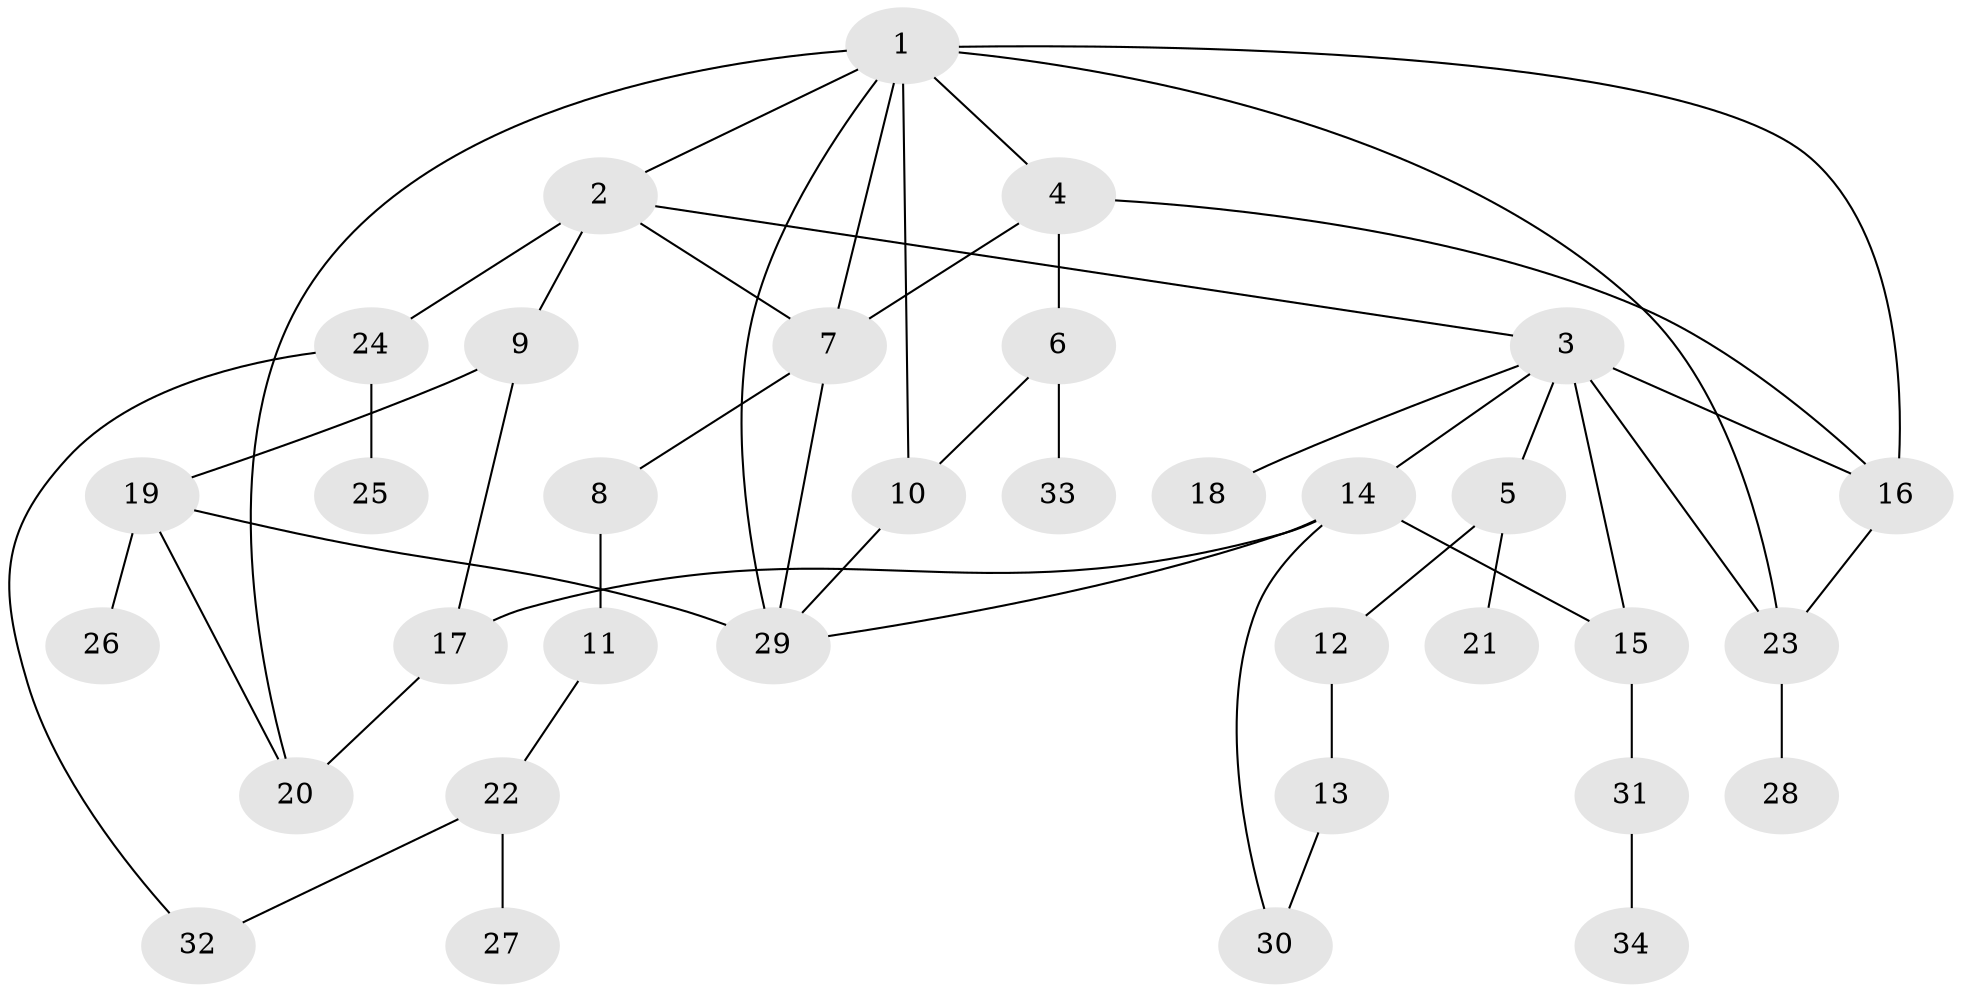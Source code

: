 // original degree distribution, {7: 0.014925373134328358, 6: 0.014925373134328358, 8: 0.014925373134328358, 5: 0.05970149253731343, 3: 0.2537313432835821, 4: 0.08955223880597014, 2: 0.31343283582089554, 1: 0.23880597014925373}
// Generated by graph-tools (version 1.1) at 2025/34/03/09/25 02:34:30]
// undirected, 34 vertices, 50 edges
graph export_dot {
graph [start="1"]
  node [color=gray90,style=filled];
  1;
  2;
  3;
  4;
  5;
  6;
  7;
  8;
  9;
  10;
  11;
  12;
  13;
  14;
  15;
  16;
  17;
  18;
  19;
  20;
  21;
  22;
  23;
  24;
  25;
  26;
  27;
  28;
  29;
  30;
  31;
  32;
  33;
  34;
  1 -- 2 [weight=1.0];
  1 -- 4 [weight=1.0];
  1 -- 7 [weight=2.0];
  1 -- 10 [weight=1.0];
  1 -- 16 [weight=1.0];
  1 -- 20 [weight=1.0];
  1 -- 23 [weight=2.0];
  1 -- 29 [weight=1.0];
  2 -- 3 [weight=1.0];
  2 -- 7 [weight=1.0];
  2 -- 9 [weight=1.0];
  2 -- 24 [weight=1.0];
  3 -- 5 [weight=1.0];
  3 -- 14 [weight=1.0];
  3 -- 15 [weight=1.0];
  3 -- 16 [weight=1.0];
  3 -- 18 [weight=1.0];
  3 -- 23 [weight=2.0];
  4 -- 6 [weight=1.0];
  4 -- 7 [weight=1.0];
  4 -- 16 [weight=1.0];
  5 -- 12 [weight=1.0];
  5 -- 21 [weight=1.0];
  6 -- 10 [weight=1.0];
  6 -- 33 [weight=1.0];
  7 -- 8 [weight=1.0];
  7 -- 29 [weight=1.0];
  8 -- 11 [weight=1.0];
  9 -- 17 [weight=1.0];
  9 -- 19 [weight=1.0];
  10 -- 29 [weight=1.0];
  11 -- 22 [weight=1.0];
  12 -- 13 [weight=1.0];
  13 -- 30 [weight=1.0];
  14 -- 15 [weight=1.0];
  14 -- 17 [weight=1.0];
  14 -- 29 [weight=1.0];
  14 -- 30 [weight=1.0];
  15 -- 31 [weight=1.0];
  16 -- 23 [weight=1.0];
  17 -- 20 [weight=1.0];
  19 -- 20 [weight=1.0];
  19 -- 26 [weight=2.0];
  19 -- 29 [weight=2.0];
  22 -- 27 [weight=1.0];
  22 -- 32 [weight=1.0];
  23 -- 28 [weight=1.0];
  24 -- 25 [weight=1.0];
  24 -- 32 [weight=1.0];
  31 -- 34 [weight=1.0];
}
